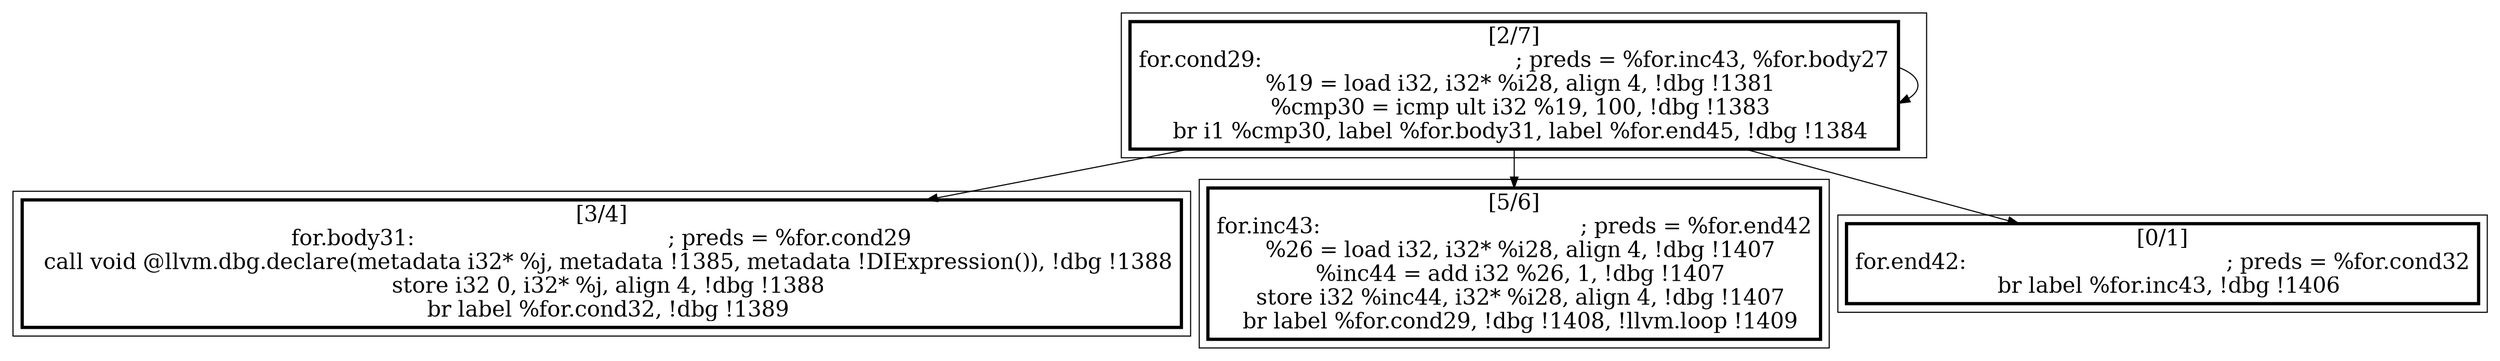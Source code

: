 
digraph G {



node772->node773 [ ]
node772->node774 [ ]
node772->node771 [ ]
node772->node772 [ ]


subgraph cluster3 {


node774 [penwidth=3.0,fontsize=20,shape=rectangle,label="[5/6]
for.inc43:                                        ; preds = %for.end42
  %26 = load i32, i32* %i28, align 4, !dbg !1407
  %inc44 = add i32 %26, 1, !dbg !1407
  store i32 %inc44, i32* %i28, align 4, !dbg !1407
  br label %for.cond29, !dbg !1408, !llvm.loop !1409
" ]



}

subgraph cluster2 {


node773 [penwidth=3.0,fontsize=20,shape=rectangle,label="[3/4]
for.body31:                                       ; preds = %for.cond29
  call void @llvm.dbg.declare(metadata i32* %j, metadata !1385, metadata !DIExpression()), !dbg !1388
  store i32 0, i32* %j, align 4, !dbg !1388
  br label %for.cond32, !dbg !1389
" ]



}

subgraph cluster0 {


node771 [penwidth=3.0,fontsize=20,shape=rectangle,label="[0/1]
for.end42:                                        ; preds = %for.cond32
  br label %for.inc43, !dbg !1406
" ]



}

subgraph cluster1 {


node772 [penwidth=3.0,fontsize=20,shape=rectangle,label="[2/7]
for.cond29:                                       ; preds = %for.inc43, %for.body27
  %19 = load i32, i32* %i28, align 4, !dbg !1381
  %cmp30 = icmp ult i32 %19, 100, !dbg !1383
  br i1 %cmp30, label %for.body31, label %for.end45, !dbg !1384
" ]



}

}
